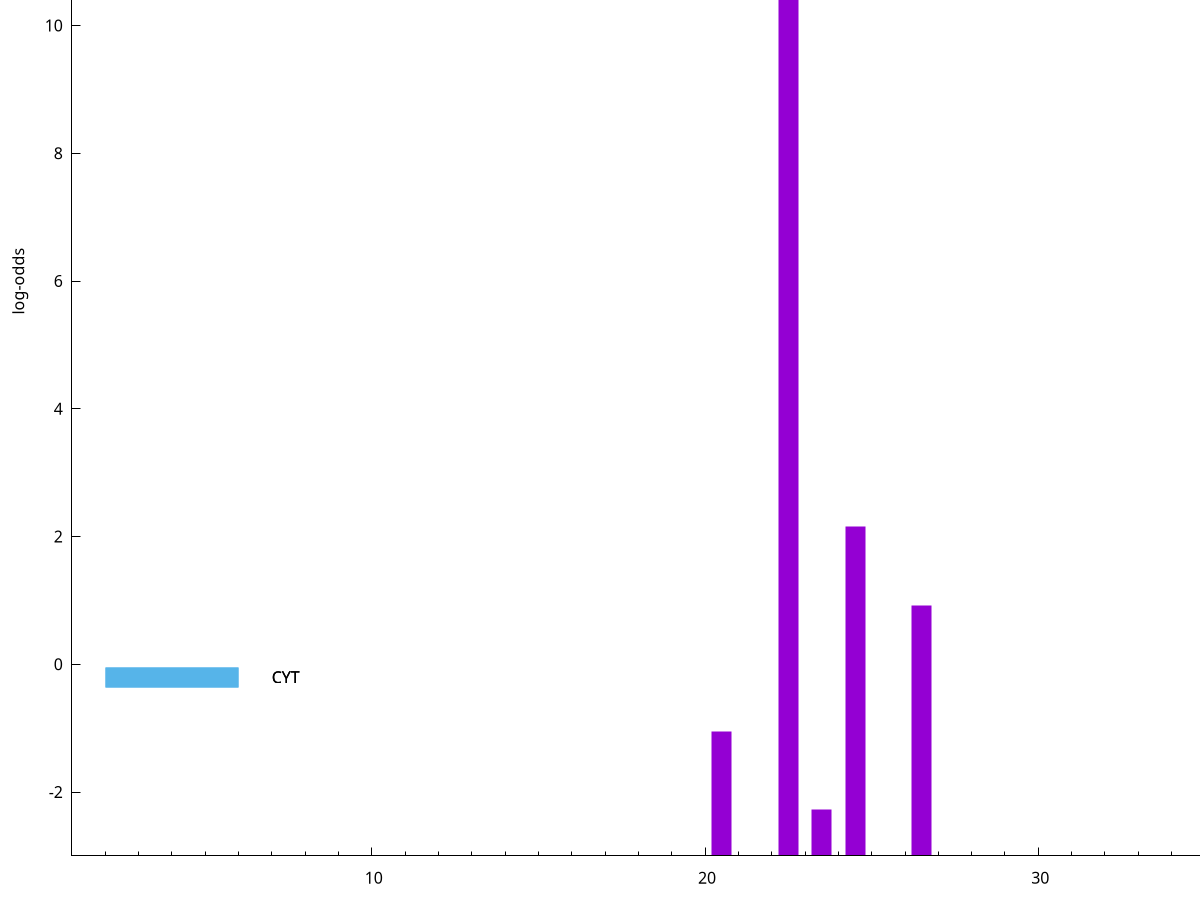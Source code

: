 set title "LipoP predictions for SRR5666568.gff"
set size 2., 1.4
set xrange [1:70] 
set mxtics 10
set yrange [-3:15]
set y2range [0:18]
set ylabel "log-odds"
set term postscript eps color solid "Helvetica" 30
set output "SRR5666568.gff507.eps"
set arrow from 2,11.5644 to 6,11.5644 nohead lt 1 lw 20
set label "SpI" at 7,11.5644
set arrow from 2,-0.200913 to 6,-0.200913 nohead lt 3 lw 20
set label "CYT" at 7,-0.200913
set arrow from 2,-0.200913 to 6,-0.200913 nohead lt 3 lw 20
set label "CYT" at 7,-0.200913
set arrow from 2,11.5644 to 6,11.5644 nohead lt 1 lw 20
set label "SpI" at 7,11.5644
# NOTE: The scores below are the log-odds scores with the threshold
# NOTE: subtracted (a hack to make gnuplot make the histogram all
# NOTE: look nice).
plot "-" axes x1y2 title "" with impulses lt 1 lw 20
22.500000 14.561000
24.500000 5.154680
26.500000 3.917198
20.500000 1.943540
23.500000 0.722290
e
exit
